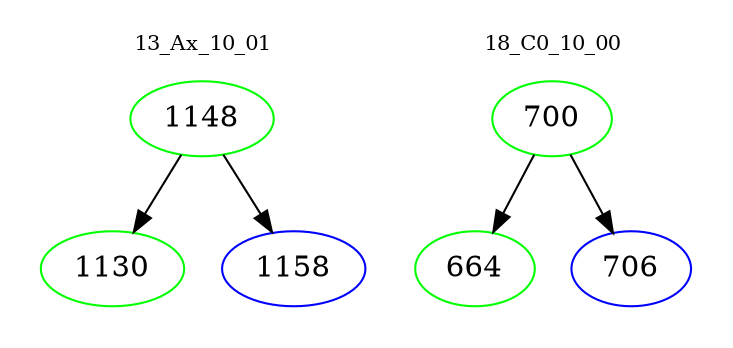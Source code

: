 digraph{
subgraph cluster_0 {
color = white
label = "13_Ax_10_01";
fontsize=10;
T0_1148 [label="1148", color="green"]
T0_1148 -> T0_1130 [color="black"]
T0_1130 [label="1130", color="green"]
T0_1148 -> T0_1158 [color="black"]
T0_1158 [label="1158", color="blue"]
}
subgraph cluster_1 {
color = white
label = "18_C0_10_00";
fontsize=10;
T1_700 [label="700", color="green"]
T1_700 -> T1_664 [color="black"]
T1_664 [label="664", color="green"]
T1_700 -> T1_706 [color="black"]
T1_706 [label="706", color="blue"]
}
}
